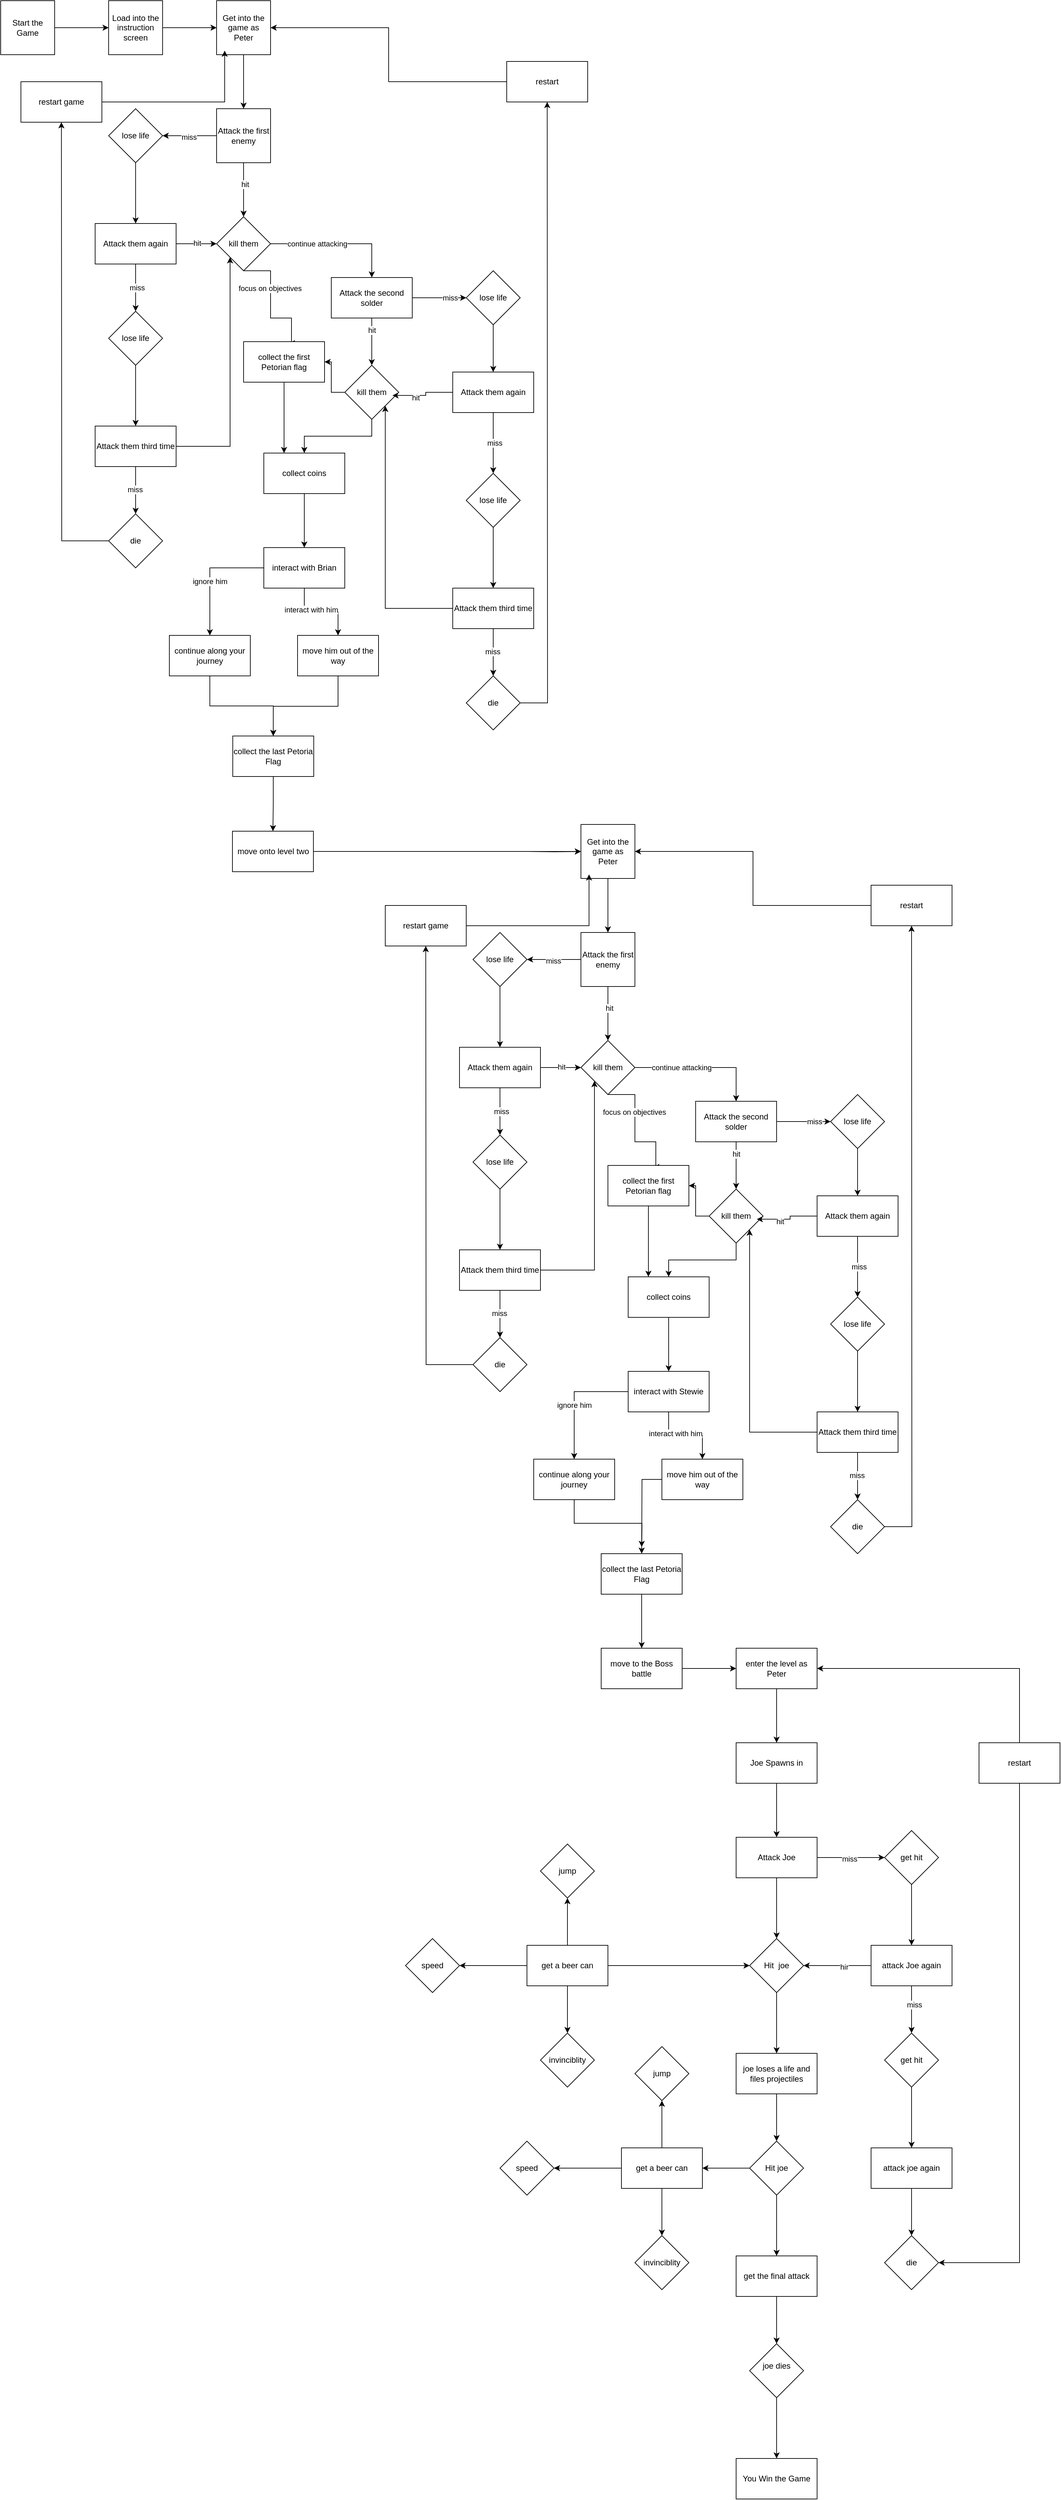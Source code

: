 <mxfile version="25.0.3">
  <diagram id="C5RBs43oDa-KdzZeNtuy" name="Page-1">
    <mxGraphModel dx="2068" dy="824" grid="1" gridSize="10" guides="1" tooltips="1" connect="1" arrows="1" fold="1" page="1" pageScale="1" pageWidth="827" pageHeight="1169" math="0" shadow="0">
      <root>
        <mxCell id="WIyWlLk6GJQsqaUBKTNV-0" />
        <mxCell id="WIyWlLk6GJQsqaUBKTNV-1" parent="WIyWlLk6GJQsqaUBKTNV-0" />
        <mxCell id="SWUT7TAXa4WQA7VOHfOn-55" value="" style="edgeStyle=orthogonalEdgeStyle;rounded=0;orthogonalLoop=1;jettySize=auto;html=1;" edge="1" parent="WIyWlLk6GJQsqaUBKTNV-1" source="SWUT7TAXa4WQA7VOHfOn-53" target="SWUT7TAXa4WQA7VOHfOn-54">
          <mxGeometry relative="1" as="geometry" />
        </mxCell>
        <mxCell id="SWUT7TAXa4WQA7VOHfOn-53" value="Start the Game" style="whiteSpace=wrap;html=1;aspect=fixed;" vertex="1" parent="WIyWlLk6GJQsqaUBKTNV-1">
          <mxGeometry x="70" y="80" width="80" height="80" as="geometry" />
        </mxCell>
        <mxCell id="SWUT7TAXa4WQA7VOHfOn-57" value="" style="edgeStyle=orthogonalEdgeStyle;rounded=0;orthogonalLoop=1;jettySize=auto;html=1;" edge="1" parent="WIyWlLk6GJQsqaUBKTNV-1" source="SWUT7TAXa4WQA7VOHfOn-54" target="SWUT7TAXa4WQA7VOHfOn-56">
          <mxGeometry relative="1" as="geometry" />
        </mxCell>
        <mxCell id="SWUT7TAXa4WQA7VOHfOn-54" value="Load into the instruction screen" style="whiteSpace=wrap;html=1;aspect=fixed;" vertex="1" parent="WIyWlLk6GJQsqaUBKTNV-1">
          <mxGeometry x="230" y="80" width="80" height="80" as="geometry" />
        </mxCell>
        <mxCell id="SWUT7TAXa4WQA7VOHfOn-59" value="" style="edgeStyle=orthogonalEdgeStyle;rounded=0;orthogonalLoop=1;jettySize=auto;html=1;" edge="1" parent="WIyWlLk6GJQsqaUBKTNV-1" source="SWUT7TAXa4WQA7VOHfOn-56" target="SWUT7TAXa4WQA7VOHfOn-58">
          <mxGeometry relative="1" as="geometry" />
        </mxCell>
        <mxCell id="SWUT7TAXa4WQA7VOHfOn-56" value="Get into the game as Peter" style="whiteSpace=wrap;html=1;aspect=fixed;" vertex="1" parent="WIyWlLk6GJQsqaUBKTNV-1">
          <mxGeometry x="390" y="80" width="80" height="80" as="geometry" />
        </mxCell>
        <mxCell id="SWUT7TAXa4WQA7VOHfOn-61" value="" style="edgeStyle=orthogonalEdgeStyle;rounded=0;orthogonalLoop=1;jettySize=auto;html=1;" edge="1" parent="WIyWlLk6GJQsqaUBKTNV-1" source="SWUT7TAXa4WQA7VOHfOn-58" target="SWUT7TAXa4WQA7VOHfOn-60">
          <mxGeometry relative="1" as="geometry" />
        </mxCell>
        <mxCell id="SWUT7TAXa4WQA7VOHfOn-70" value="hit" style="edgeLabel;html=1;align=center;verticalAlign=middle;resizable=0;points=[];" vertex="1" connectable="0" parent="SWUT7TAXa4WQA7VOHfOn-61">
          <mxGeometry x="-0.208" y="2" relative="1" as="geometry">
            <mxPoint as="offset" />
          </mxGeometry>
        </mxCell>
        <mxCell id="SWUT7TAXa4WQA7VOHfOn-63" value="" style="edgeStyle=orthogonalEdgeStyle;rounded=0;orthogonalLoop=1;jettySize=auto;html=1;" edge="1" parent="WIyWlLk6GJQsqaUBKTNV-1" source="SWUT7TAXa4WQA7VOHfOn-58" target="SWUT7TAXa4WQA7VOHfOn-62">
          <mxGeometry relative="1" as="geometry" />
        </mxCell>
        <mxCell id="SWUT7TAXa4WQA7VOHfOn-69" value="miss" style="edgeLabel;html=1;align=center;verticalAlign=middle;resizable=0;points=[];" vertex="1" connectable="0" parent="SWUT7TAXa4WQA7VOHfOn-63">
          <mxGeometry x="0.033" y="2" relative="1" as="geometry">
            <mxPoint as="offset" />
          </mxGeometry>
        </mxCell>
        <mxCell id="SWUT7TAXa4WQA7VOHfOn-58" value="Attack the first enemy" style="whiteSpace=wrap;html=1;aspect=fixed;" vertex="1" parent="WIyWlLk6GJQsqaUBKTNV-1">
          <mxGeometry x="390" y="240" width="80" height="80" as="geometry" />
        </mxCell>
        <mxCell id="SWUT7TAXa4WQA7VOHfOn-83" value="" style="edgeStyle=orthogonalEdgeStyle;rounded=0;orthogonalLoop=1;jettySize=auto;html=1;" edge="1" parent="WIyWlLk6GJQsqaUBKTNV-1" source="SWUT7TAXa4WQA7VOHfOn-60" target="SWUT7TAXa4WQA7VOHfOn-82">
          <mxGeometry relative="1" as="geometry" />
        </mxCell>
        <mxCell id="SWUT7TAXa4WQA7VOHfOn-84" value="continue attacking" style="edgeLabel;html=1;align=center;verticalAlign=middle;resizable=0;points=[];" vertex="1" connectable="0" parent="SWUT7TAXa4WQA7VOHfOn-83">
          <mxGeometry x="-0.313" relative="1" as="geometry">
            <mxPoint as="offset" />
          </mxGeometry>
        </mxCell>
        <mxCell id="SWUT7TAXa4WQA7VOHfOn-86" style="edgeStyle=orthogonalEdgeStyle;rounded=0;orthogonalLoop=1;jettySize=auto;html=1;exitX=0.5;exitY=1;exitDx=0;exitDy=0;entryX=0.561;entryY=0.039;entryDx=0;entryDy=0;entryPerimeter=0;" edge="1" parent="WIyWlLk6GJQsqaUBKTNV-1" source="SWUT7TAXa4WQA7VOHfOn-60" target="SWUT7TAXa4WQA7VOHfOn-87">
          <mxGeometry relative="1" as="geometry">
            <mxPoint x="500" y="580" as="targetPoint" />
            <Array as="points">
              <mxPoint x="470" y="480" />
              <mxPoint x="470" y="550" />
              <mxPoint x="501" y="550" />
              <mxPoint x="501" y="587" />
            </Array>
          </mxGeometry>
        </mxCell>
        <mxCell id="SWUT7TAXa4WQA7VOHfOn-88" value="focus on objectives" style="edgeLabel;html=1;align=center;verticalAlign=middle;resizable=0;points=[];" vertex="1" connectable="0" parent="SWUT7TAXa4WQA7VOHfOn-86">
          <mxGeometry x="-0.277" y="-1" relative="1" as="geometry">
            <mxPoint as="offset" />
          </mxGeometry>
        </mxCell>
        <mxCell id="SWUT7TAXa4WQA7VOHfOn-60" value="kill them" style="rhombus;whiteSpace=wrap;html=1;" vertex="1" parent="WIyWlLk6GJQsqaUBKTNV-1">
          <mxGeometry x="390" y="400" width="80" height="80" as="geometry" />
        </mxCell>
        <mxCell id="SWUT7TAXa4WQA7VOHfOn-65" value="" style="edgeStyle=orthogonalEdgeStyle;rounded=0;orthogonalLoop=1;jettySize=auto;html=1;" edge="1" parent="WIyWlLk6GJQsqaUBKTNV-1" source="SWUT7TAXa4WQA7VOHfOn-62" target="SWUT7TAXa4WQA7VOHfOn-64">
          <mxGeometry relative="1" as="geometry" />
        </mxCell>
        <mxCell id="SWUT7TAXa4WQA7VOHfOn-62" value="lose life" style="rhombus;whiteSpace=wrap;html=1;" vertex="1" parent="WIyWlLk6GJQsqaUBKTNV-1">
          <mxGeometry x="230" y="240" width="80" height="80" as="geometry" />
        </mxCell>
        <mxCell id="SWUT7TAXa4WQA7VOHfOn-66" value="" style="edgeStyle=orthogonalEdgeStyle;rounded=0;orthogonalLoop=1;jettySize=auto;html=1;" edge="1" parent="WIyWlLk6GJQsqaUBKTNV-1" source="SWUT7TAXa4WQA7VOHfOn-64" target="SWUT7TAXa4WQA7VOHfOn-60">
          <mxGeometry relative="1" as="geometry" />
        </mxCell>
        <mxCell id="SWUT7TAXa4WQA7VOHfOn-72" value="hit" style="edgeLabel;html=1;align=center;verticalAlign=middle;resizable=0;points=[];" vertex="1" connectable="0" parent="SWUT7TAXa4WQA7VOHfOn-66">
          <mxGeometry x="0.022" y="1" relative="1" as="geometry">
            <mxPoint as="offset" />
          </mxGeometry>
        </mxCell>
        <mxCell id="SWUT7TAXa4WQA7VOHfOn-68" value="" style="edgeStyle=orthogonalEdgeStyle;rounded=0;orthogonalLoop=1;jettySize=auto;html=1;" edge="1" parent="WIyWlLk6GJQsqaUBKTNV-1" source="SWUT7TAXa4WQA7VOHfOn-64" target="SWUT7TAXa4WQA7VOHfOn-67">
          <mxGeometry relative="1" as="geometry" />
        </mxCell>
        <mxCell id="SWUT7TAXa4WQA7VOHfOn-71" value="miss" style="edgeLabel;html=1;align=center;verticalAlign=middle;resizable=0;points=[];" vertex="1" connectable="0" parent="SWUT7TAXa4WQA7VOHfOn-68">
          <mxGeometry x="-0.009" y="2" relative="1" as="geometry">
            <mxPoint as="offset" />
          </mxGeometry>
        </mxCell>
        <mxCell id="SWUT7TAXa4WQA7VOHfOn-64" value="Attack them again" style="whiteSpace=wrap;html=1;" vertex="1" parent="WIyWlLk6GJQsqaUBKTNV-1">
          <mxGeometry x="210" y="410" width="120" height="60" as="geometry" />
        </mxCell>
        <mxCell id="SWUT7TAXa4WQA7VOHfOn-74" value="" style="edgeStyle=orthogonalEdgeStyle;rounded=0;orthogonalLoop=1;jettySize=auto;html=1;" edge="1" parent="WIyWlLk6GJQsqaUBKTNV-1" source="SWUT7TAXa4WQA7VOHfOn-67" target="SWUT7TAXa4WQA7VOHfOn-73">
          <mxGeometry relative="1" as="geometry" />
        </mxCell>
        <mxCell id="SWUT7TAXa4WQA7VOHfOn-67" value="lose life" style="rhombus;whiteSpace=wrap;html=1;" vertex="1" parent="WIyWlLk6GJQsqaUBKTNV-1">
          <mxGeometry x="230" y="540" width="80" height="80" as="geometry" />
        </mxCell>
        <mxCell id="SWUT7TAXa4WQA7VOHfOn-76" value="" style="edgeStyle=orthogonalEdgeStyle;rounded=0;orthogonalLoop=1;jettySize=auto;html=1;" edge="1" parent="WIyWlLk6GJQsqaUBKTNV-1" source="SWUT7TAXa4WQA7VOHfOn-73" target="SWUT7TAXa4WQA7VOHfOn-75">
          <mxGeometry relative="1" as="geometry" />
        </mxCell>
        <mxCell id="SWUT7TAXa4WQA7VOHfOn-77" value="miss" style="edgeLabel;html=1;align=center;verticalAlign=middle;resizable=0;points=[];" vertex="1" connectable="0" parent="SWUT7TAXa4WQA7VOHfOn-76">
          <mxGeometry x="-0.038" y="-1" relative="1" as="geometry">
            <mxPoint as="offset" />
          </mxGeometry>
        </mxCell>
        <mxCell id="SWUT7TAXa4WQA7VOHfOn-81" style="edgeStyle=orthogonalEdgeStyle;rounded=0;orthogonalLoop=1;jettySize=auto;html=1;exitX=1;exitY=0.5;exitDx=0;exitDy=0;entryX=0;entryY=1;entryDx=0;entryDy=0;" edge="1" parent="WIyWlLk6GJQsqaUBKTNV-1" source="SWUT7TAXa4WQA7VOHfOn-73" target="SWUT7TAXa4WQA7VOHfOn-60">
          <mxGeometry relative="1" as="geometry" />
        </mxCell>
        <mxCell id="SWUT7TAXa4WQA7VOHfOn-73" value="Attack them third time" style="whiteSpace=wrap;html=1;" vertex="1" parent="WIyWlLk6GJQsqaUBKTNV-1">
          <mxGeometry x="210" y="710" width="120" height="60" as="geometry" />
        </mxCell>
        <mxCell id="SWUT7TAXa4WQA7VOHfOn-78" style="edgeStyle=orthogonalEdgeStyle;rounded=0;orthogonalLoop=1;jettySize=auto;html=1;" edge="1" parent="WIyWlLk6GJQsqaUBKTNV-1" source="SWUT7TAXa4WQA7VOHfOn-75">
          <mxGeometry relative="1" as="geometry">
            <mxPoint x="160" y="260" as="targetPoint" />
          </mxGeometry>
        </mxCell>
        <mxCell id="SWUT7TAXa4WQA7VOHfOn-75" value="die" style="rhombus;whiteSpace=wrap;html=1;" vertex="1" parent="WIyWlLk6GJQsqaUBKTNV-1">
          <mxGeometry x="230" y="840" width="80" height="80" as="geometry" />
        </mxCell>
        <mxCell id="SWUT7TAXa4WQA7VOHfOn-79" value="restart game" style="rounded=0;whiteSpace=wrap;html=1;" vertex="1" parent="WIyWlLk6GJQsqaUBKTNV-1">
          <mxGeometry x="100" y="200" width="120" height="60" as="geometry" />
        </mxCell>
        <mxCell id="SWUT7TAXa4WQA7VOHfOn-80" style="edgeStyle=orthogonalEdgeStyle;rounded=0;orthogonalLoop=1;jettySize=auto;html=1;exitX=1;exitY=0.5;exitDx=0;exitDy=0;entryX=0.15;entryY=0.925;entryDx=0;entryDy=0;entryPerimeter=0;" edge="1" parent="WIyWlLk6GJQsqaUBKTNV-1" source="SWUT7TAXa4WQA7VOHfOn-79" target="SWUT7TAXa4WQA7VOHfOn-56">
          <mxGeometry relative="1" as="geometry" />
        </mxCell>
        <mxCell id="SWUT7TAXa4WQA7VOHfOn-90" value="" style="edgeStyle=orthogonalEdgeStyle;rounded=0;orthogonalLoop=1;jettySize=auto;html=1;" edge="1" parent="WIyWlLk6GJQsqaUBKTNV-1" source="SWUT7TAXa4WQA7VOHfOn-82" target="SWUT7TAXa4WQA7VOHfOn-89">
          <mxGeometry relative="1" as="geometry" />
        </mxCell>
        <mxCell id="SWUT7TAXa4WQA7VOHfOn-91" value="hit" style="edgeLabel;html=1;align=center;verticalAlign=middle;resizable=0;points=[];" vertex="1" connectable="0" parent="SWUT7TAXa4WQA7VOHfOn-90">
          <mxGeometry x="-0.486" relative="1" as="geometry">
            <mxPoint as="offset" />
          </mxGeometry>
        </mxCell>
        <mxCell id="SWUT7TAXa4WQA7VOHfOn-105" style="edgeStyle=orthogonalEdgeStyle;rounded=0;orthogonalLoop=1;jettySize=auto;html=1;" edge="1" parent="WIyWlLk6GJQsqaUBKTNV-1" source="SWUT7TAXa4WQA7VOHfOn-82" target="SWUT7TAXa4WQA7VOHfOn-94">
          <mxGeometry relative="1" as="geometry" />
        </mxCell>
        <mxCell id="SWUT7TAXa4WQA7VOHfOn-106" value="miss" style="edgeLabel;html=1;align=center;verticalAlign=middle;resizable=0;points=[];" vertex="1" connectable="0" parent="SWUT7TAXa4WQA7VOHfOn-105">
          <mxGeometry x="0.392" relative="1" as="geometry">
            <mxPoint as="offset" />
          </mxGeometry>
        </mxCell>
        <mxCell id="SWUT7TAXa4WQA7VOHfOn-82" value="Attack the second solder" style="whiteSpace=wrap;html=1;" vertex="1" parent="WIyWlLk6GJQsqaUBKTNV-1">
          <mxGeometry x="560" y="490" width="120" height="60" as="geometry" />
        </mxCell>
        <mxCell id="SWUT7TAXa4WQA7VOHfOn-118" style="edgeStyle=orthogonalEdgeStyle;rounded=0;orthogonalLoop=1;jettySize=auto;html=1;exitX=0.5;exitY=1;exitDx=0;exitDy=0;entryX=0.25;entryY=0;entryDx=0;entryDy=0;" edge="1" parent="WIyWlLk6GJQsqaUBKTNV-1" source="SWUT7TAXa4WQA7VOHfOn-87" target="SWUT7TAXa4WQA7VOHfOn-116">
          <mxGeometry relative="1" as="geometry" />
        </mxCell>
        <mxCell id="SWUT7TAXa4WQA7VOHfOn-87" value="collect the first Petorian flag" style="rounded=0;whiteSpace=wrap;html=1;" vertex="1" parent="WIyWlLk6GJQsqaUBKTNV-1">
          <mxGeometry x="430" y="585" width="120" height="60" as="geometry" />
        </mxCell>
        <mxCell id="SWUT7TAXa4WQA7VOHfOn-113" style="edgeStyle=orthogonalEdgeStyle;rounded=0;orthogonalLoop=1;jettySize=auto;html=1;" edge="1" parent="WIyWlLk6GJQsqaUBKTNV-1" source="SWUT7TAXa4WQA7VOHfOn-89" target="SWUT7TAXa4WQA7VOHfOn-87">
          <mxGeometry relative="1" as="geometry" />
        </mxCell>
        <mxCell id="SWUT7TAXa4WQA7VOHfOn-117" value="" style="edgeStyle=orthogonalEdgeStyle;rounded=0;orthogonalLoop=1;jettySize=auto;html=1;" edge="1" parent="WIyWlLk6GJQsqaUBKTNV-1" source="SWUT7TAXa4WQA7VOHfOn-89" target="SWUT7TAXa4WQA7VOHfOn-116">
          <mxGeometry relative="1" as="geometry" />
        </mxCell>
        <mxCell id="SWUT7TAXa4WQA7VOHfOn-89" value="kill them" style="rhombus;whiteSpace=wrap;html=1;" vertex="1" parent="WIyWlLk6GJQsqaUBKTNV-1">
          <mxGeometry x="580" y="620" width="80" height="80" as="geometry" />
        </mxCell>
        <mxCell id="SWUT7TAXa4WQA7VOHfOn-93" value="" style="edgeStyle=orthogonalEdgeStyle;rounded=0;orthogonalLoop=1;jettySize=auto;html=1;" edge="1" parent="WIyWlLk6GJQsqaUBKTNV-1" source="SWUT7TAXa4WQA7VOHfOn-94" target="SWUT7TAXa4WQA7VOHfOn-98">
          <mxGeometry relative="1" as="geometry" />
        </mxCell>
        <mxCell id="SWUT7TAXa4WQA7VOHfOn-94" value="lose life" style="rhombus;whiteSpace=wrap;html=1;" vertex="1" parent="WIyWlLk6GJQsqaUBKTNV-1">
          <mxGeometry x="760" y="480" width="80" height="80" as="geometry" />
        </mxCell>
        <mxCell id="SWUT7TAXa4WQA7VOHfOn-96" value="" style="edgeStyle=orthogonalEdgeStyle;rounded=0;orthogonalLoop=1;jettySize=auto;html=1;" edge="1" parent="WIyWlLk6GJQsqaUBKTNV-1" source="SWUT7TAXa4WQA7VOHfOn-98" target="SWUT7TAXa4WQA7VOHfOn-100">
          <mxGeometry relative="1" as="geometry" />
        </mxCell>
        <mxCell id="SWUT7TAXa4WQA7VOHfOn-97" value="miss" style="edgeLabel;html=1;align=center;verticalAlign=middle;resizable=0;points=[];" vertex="1" connectable="0" parent="SWUT7TAXa4WQA7VOHfOn-96">
          <mxGeometry x="-0.009" y="2" relative="1" as="geometry">
            <mxPoint as="offset" />
          </mxGeometry>
        </mxCell>
        <mxCell id="SWUT7TAXa4WQA7VOHfOn-98" value="Attack them again" style="whiteSpace=wrap;html=1;" vertex="1" parent="WIyWlLk6GJQsqaUBKTNV-1">
          <mxGeometry x="740" y="630" width="120" height="60" as="geometry" />
        </mxCell>
        <mxCell id="SWUT7TAXa4WQA7VOHfOn-99" value="" style="edgeStyle=orthogonalEdgeStyle;rounded=0;orthogonalLoop=1;jettySize=auto;html=1;" edge="1" parent="WIyWlLk6GJQsqaUBKTNV-1" source="SWUT7TAXa4WQA7VOHfOn-100" target="SWUT7TAXa4WQA7VOHfOn-103">
          <mxGeometry relative="1" as="geometry" />
        </mxCell>
        <mxCell id="SWUT7TAXa4WQA7VOHfOn-100" value="lose life" style="rhombus;whiteSpace=wrap;html=1;" vertex="1" parent="WIyWlLk6GJQsqaUBKTNV-1">
          <mxGeometry x="760" y="780" width="80" height="80" as="geometry" />
        </mxCell>
        <mxCell id="SWUT7TAXa4WQA7VOHfOn-101" value="" style="edgeStyle=orthogonalEdgeStyle;rounded=0;orthogonalLoop=1;jettySize=auto;html=1;" edge="1" parent="WIyWlLk6GJQsqaUBKTNV-1" source="SWUT7TAXa4WQA7VOHfOn-103" target="SWUT7TAXa4WQA7VOHfOn-104">
          <mxGeometry relative="1" as="geometry" />
        </mxCell>
        <mxCell id="SWUT7TAXa4WQA7VOHfOn-102" value="miss" style="edgeLabel;html=1;align=center;verticalAlign=middle;resizable=0;points=[];" vertex="1" connectable="0" parent="SWUT7TAXa4WQA7VOHfOn-101">
          <mxGeometry x="-0.038" y="-1" relative="1" as="geometry">
            <mxPoint as="offset" />
          </mxGeometry>
        </mxCell>
        <mxCell id="SWUT7TAXa4WQA7VOHfOn-109" style="edgeStyle=orthogonalEdgeStyle;rounded=0;orthogonalLoop=1;jettySize=auto;html=1;exitX=0;exitY=0.5;exitDx=0;exitDy=0;entryX=1;entryY=1;entryDx=0;entryDy=0;" edge="1" parent="WIyWlLk6GJQsqaUBKTNV-1" source="SWUT7TAXa4WQA7VOHfOn-103" target="SWUT7TAXa4WQA7VOHfOn-89">
          <mxGeometry relative="1" as="geometry" />
        </mxCell>
        <mxCell id="SWUT7TAXa4WQA7VOHfOn-103" value="Attack them third time" style="whiteSpace=wrap;html=1;" vertex="1" parent="WIyWlLk6GJQsqaUBKTNV-1">
          <mxGeometry x="740" y="950" width="120" height="60" as="geometry" />
        </mxCell>
        <mxCell id="SWUT7TAXa4WQA7VOHfOn-110" style="edgeStyle=orthogonalEdgeStyle;rounded=0;orthogonalLoop=1;jettySize=auto;html=1;exitX=1;exitY=0.5;exitDx=0;exitDy=0;" edge="1" parent="WIyWlLk6GJQsqaUBKTNV-1" source="SWUT7TAXa4WQA7VOHfOn-104">
          <mxGeometry relative="1" as="geometry">
            <mxPoint x="880" y="230" as="targetPoint" />
          </mxGeometry>
        </mxCell>
        <mxCell id="SWUT7TAXa4WQA7VOHfOn-104" value="die" style="rhombus;whiteSpace=wrap;html=1;" vertex="1" parent="WIyWlLk6GJQsqaUBKTNV-1">
          <mxGeometry x="760" y="1080" width="80" height="80" as="geometry" />
        </mxCell>
        <mxCell id="SWUT7TAXa4WQA7VOHfOn-107" style="edgeStyle=orthogonalEdgeStyle;rounded=0;orthogonalLoop=1;jettySize=auto;html=1;entryX=0.883;entryY=0.558;entryDx=0;entryDy=0;entryPerimeter=0;" edge="1" parent="WIyWlLk6GJQsqaUBKTNV-1" source="SWUT7TAXa4WQA7VOHfOn-98" target="SWUT7TAXa4WQA7VOHfOn-89">
          <mxGeometry relative="1" as="geometry" />
        </mxCell>
        <mxCell id="SWUT7TAXa4WQA7VOHfOn-108" value="hit" style="edgeLabel;html=1;align=center;verticalAlign=middle;resizable=0;points=[];" vertex="1" connectable="0" parent="SWUT7TAXa4WQA7VOHfOn-107">
          <mxGeometry x="0.274" y="3" relative="1" as="geometry">
            <mxPoint as="offset" />
          </mxGeometry>
        </mxCell>
        <mxCell id="SWUT7TAXa4WQA7VOHfOn-112" style="edgeStyle=orthogonalEdgeStyle;rounded=0;orthogonalLoop=1;jettySize=auto;html=1;exitX=0;exitY=0.5;exitDx=0;exitDy=0;entryX=1;entryY=0.5;entryDx=0;entryDy=0;" edge="1" parent="WIyWlLk6GJQsqaUBKTNV-1" source="SWUT7TAXa4WQA7VOHfOn-111" target="SWUT7TAXa4WQA7VOHfOn-56">
          <mxGeometry relative="1" as="geometry" />
        </mxCell>
        <mxCell id="SWUT7TAXa4WQA7VOHfOn-111" value="restart" style="rounded=0;whiteSpace=wrap;html=1;" vertex="1" parent="WIyWlLk6GJQsqaUBKTNV-1">
          <mxGeometry x="820" y="170" width="120" height="60" as="geometry" />
        </mxCell>
        <mxCell id="SWUT7TAXa4WQA7VOHfOn-121" value="" style="edgeStyle=orthogonalEdgeStyle;rounded=0;orthogonalLoop=1;jettySize=auto;html=1;" edge="1" parent="WIyWlLk6GJQsqaUBKTNV-1" source="SWUT7TAXa4WQA7VOHfOn-116" target="SWUT7TAXa4WQA7VOHfOn-120">
          <mxGeometry relative="1" as="geometry" />
        </mxCell>
        <mxCell id="SWUT7TAXa4WQA7VOHfOn-116" value="collect coins" style="whiteSpace=wrap;html=1;" vertex="1" parent="WIyWlLk6GJQsqaUBKTNV-1">
          <mxGeometry x="460" y="750" width="120" height="60" as="geometry" />
        </mxCell>
        <mxCell id="SWUT7TAXa4WQA7VOHfOn-127" value="" style="edgeStyle=orthogonalEdgeStyle;rounded=0;orthogonalLoop=1;jettySize=auto;html=1;" edge="1" parent="WIyWlLk6GJQsqaUBKTNV-1" source="SWUT7TAXa4WQA7VOHfOn-120" target="SWUT7TAXa4WQA7VOHfOn-126">
          <mxGeometry relative="1" as="geometry" />
        </mxCell>
        <mxCell id="SWUT7TAXa4WQA7VOHfOn-128" value="ignore him" style="edgeLabel;html=1;align=center;verticalAlign=middle;resizable=0;points=[];" vertex="1" connectable="0" parent="SWUT7TAXa4WQA7VOHfOn-127">
          <mxGeometry x="0.111" relative="1" as="geometry">
            <mxPoint as="offset" />
          </mxGeometry>
        </mxCell>
        <mxCell id="SWUT7TAXa4WQA7VOHfOn-131" value="" style="edgeStyle=orthogonalEdgeStyle;rounded=0;orthogonalLoop=1;jettySize=auto;html=1;" edge="1" parent="WIyWlLk6GJQsqaUBKTNV-1" source="SWUT7TAXa4WQA7VOHfOn-120" target="SWUT7TAXa4WQA7VOHfOn-130">
          <mxGeometry relative="1" as="geometry" />
        </mxCell>
        <mxCell id="SWUT7TAXa4WQA7VOHfOn-132" value="interact with him" style="edgeLabel;html=1;align=center;verticalAlign=middle;resizable=0;points=[];" vertex="1" connectable="0" parent="SWUT7TAXa4WQA7VOHfOn-131">
          <mxGeometry x="-0.256" y="3" relative="1" as="geometry">
            <mxPoint as="offset" />
          </mxGeometry>
        </mxCell>
        <mxCell id="SWUT7TAXa4WQA7VOHfOn-120" value="interact with Brian" style="whiteSpace=wrap;html=1;" vertex="1" parent="WIyWlLk6GJQsqaUBKTNV-1">
          <mxGeometry x="460" y="890" width="120" height="60" as="geometry" />
        </mxCell>
        <mxCell id="SWUT7TAXa4WQA7VOHfOn-133" style="edgeStyle=orthogonalEdgeStyle;rounded=0;orthogonalLoop=1;jettySize=auto;html=1;exitX=0.5;exitY=1;exitDx=0;exitDy=0;" edge="1" parent="WIyWlLk6GJQsqaUBKTNV-1" source="SWUT7TAXa4WQA7VOHfOn-126" target="SWUT7TAXa4WQA7VOHfOn-135">
          <mxGeometry relative="1" as="geometry">
            <mxPoint x="480" y="1150" as="targetPoint" />
          </mxGeometry>
        </mxCell>
        <mxCell id="SWUT7TAXa4WQA7VOHfOn-126" value="continue along your journey" style="whiteSpace=wrap;html=1;" vertex="1" parent="WIyWlLk6GJQsqaUBKTNV-1">
          <mxGeometry x="320" y="1020" width="120" height="60" as="geometry" />
        </mxCell>
        <mxCell id="SWUT7TAXa4WQA7VOHfOn-134" style="edgeStyle=orthogonalEdgeStyle;rounded=0;orthogonalLoop=1;jettySize=auto;html=1;entryX=0.5;entryY=0;entryDx=0;entryDy=0;" edge="1" parent="WIyWlLk6GJQsqaUBKTNV-1" source="SWUT7TAXa4WQA7VOHfOn-130" target="SWUT7TAXa4WQA7VOHfOn-135">
          <mxGeometry relative="1" as="geometry">
            <mxPoint x="480" y="1160" as="targetPoint" />
            <Array as="points">
              <mxPoint x="570" y="1125" />
              <mxPoint x="474" y="1125" />
            </Array>
          </mxGeometry>
        </mxCell>
        <mxCell id="SWUT7TAXa4WQA7VOHfOn-130" value="move him out of the way" style="whiteSpace=wrap;html=1;" vertex="1" parent="WIyWlLk6GJQsqaUBKTNV-1">
          <mxGeometry x="510" y="1020" width="120" height="60" as="geometry" />
        </mxCell>
        <mxCell id="SWUT7TAXa4WQA7VOHfOn-137" value="" style="edgeStyle=orthogonalEdgeStyle;rounded=0;orthogonalLoop=1;jettySize=auto;html=1;" edge="1" parent="WIyWlLk6GJQsqaUBKTNV-1" source="SWUT7TAXa4WQA7VOHfOn-135" target="SWUT7TAXa4WQA7VOHfOn-136">
          <mxGeometry relative="1" as="geometry" />
        </mxCell>
        <mxCell id="SWUT7TAXa4WQA7VOHfOn-135" value="collect the last Petoria Flag" style="rounded=0;whiteSpace=wrap;html=1;" vertex="1" parent="WIyWlLk6GJQsqaUBKTNV-1">
          <mxGeometry x="414" y="1169" width="120" height="60" as="geometry" />
        </mxCell>
        <mxCell id="SWUT7TAXa4WQA7VOHfOn-211" style="edgeStyle=orthogonalEdgeStyle;rounded=0;orthogonalLoop=1;jettySize=auto;html=1;entryX=0;entryY=0.5;entryDx=0;entryDy=0;" edge="1" parent="WIyWlLk6GJQsqaUBKTNV-1" source="SWUT7TAXa4WQA7VOHfOn-136" target="SWUT7TAXa4WQA7VOHfOn-143">
          <mxGeometry relative="1" as="geometry">
            <mxPoint x="610" y="1340" as="targetPoint" />
          </mxGeometry>
        </mxCell>
        <mxCell id="SWUT7TAXa4WQA7VOHfOn-136" value="move onto level two" style="whiteSpace=wrap;html=1;rounded=0;" vertex="1" parent="WIyWlLk6GJQsqaUBKTNV-1">
          <mxGeometry x="413.5" y="1310" width="120" height="60" as="geometry" />
        </mxCell>
        <mxCell id="SWUT7TAXa4WQA7VOHfOn-140" value="" style="edgeStyle=orthogonalEdgeStyle;rounded=0;orthogonalLoop=1;jettySize=auto;html=1;" edge="1" parent="WIyWlLk6GJQsqaUBKTNV-1" target="SWUT7TAXa4WQA7VOHfOn-143">
          <mxGeometry relative="1" as="geometry">
            <mxPoint x="850" y="1340" as="sourcePoint" />
          </mxGeometry>
        </mxCell>
        <mxCell id="SWUT7TAXa4WQA7VOHfOn-142" value="" style="edgeStyle=orthogonalEdgeStyle;rounded=0;orthogonalLoop=1;jettySize=auto;html=1;" edge="1" parent="WIyWlLk6GJQsqaUBKTNV-1" source="SWUT7TAXa4WQA7VOHfOn-143" target="SWUT7TAXa4WQA7VOHfOn-148">
          <mxGeometry relative="1" as="geometry" />
        </mxCell>
        <mxCell id="SWUT7TAXa4WQA7VOHfOn-143" value="Get into the game as Peter" style="whiteSpace=wrap;html=1;aspect=fixed;" vertex="1" parent="WIyWlLk6GJQsqaUBKTNV-1">
          <mxGeometry x="930" y="1300" width="80" height="80" as="geometry" />
        </mxCell>
        <mxCell id="SWUT7TAXa4WQA7VOHfOn-144" value="" style="edgeStyle=orthogonalEdgeStyle;rounded=0;orthogonalLoop=1;jettySize=auto;html=1;" edge="1" parent="WIyWlLk6GJQsqaUBKTNV-1" source="SWUT7TAXa4WQA7VOHfOn-148" target="SWUT7TAXa4WQA7VOHfOn-153">
          <mxGeometry relative="1" as="geometry" />
        </mxCell>
        <mxCell id="SWUT7TAXa4WQA7VOHfOn-145" value="hit" style="edgeLabel;html=1;align=center;verticalAlign=middle;resizable=0;points=[];" vertex="1" connectable="0" parent="SWUT7TAXa4WQA7VOHfOn-144">
          <mxGeometry x="-0.208" y="2" relative="1" as="geometry">
            <mxPoint as="offset" />
          </mxGeometry>
        </mxCell>
        <mxCell id="SWUT7TAXa4WQA7VOHfOn-146" value="" style="edgeStyle=orthogonalEdgeStyle;rounded=0;orthogonalLoop=1;jettySize=auto;html=1;" edge="1" parent="WIyWlLk6GJQsqaUBKTNV-1" source="SWUT7TAXa4WQA7VOHfOn-148" target="SWUT7TAXa4WQA7VOHfOn-155">
          <mxGeometry relative="1" as="geometry" />
        </mxCell>
        <mxCell id="SWUT7TAXa4WQA7VOHfOn-147" value="miss" style="edgeLabel;html=1;align=center;verticalAlign=middle;resizable=0;points=[];" vertex="1" connectable="0" parent="SWUT7TAXa4WQA7VOHfOn-146">
          <mxGeometry x="0.033" y="2" relative="1" as="geometry">
            <mxPoint as="offset" />
          </mxGeometry>
        </mxCell>
        <mxCell id="SWUT7TAXa4WQA7VOHfOn-148" value="Attack the first enemy" style="whiteSpace=wrap;html=1;aspect=fixed;" vertex="1" parent="WIyWlLk6GJQsqaUBKTNV-1">
          <mxGeometry x="930" y="1460" width="80" height="80" as="geometry" />
        </mxCell>
        <mxCell id="SWUT7TAXa4WQA7VOHfOn-149" value="" style="edgeStyle=orthogonalEdgeStyle;rounded=0;orthogonalLoop=1;jettySize=auto;html=1;" edge="1" parent="WIyWlLk6GJQsqaUBKTNV-1" source="SWUT7TAXa4WQA7VOHfOn-153" target="SWUT7TAXa4WQA7VOHfOn-175">
          <mxGeometry relative="1" as="geometry" />
        </mxCell>
        <mxCell id="SWUT7TAXa4WQA7VOHfOn-150" value="continue attacking" style="edgeLabel;html=1;align=center;verticalAlign=middle;resizable=0;points=[];" vertex="1" connectable="0" parent="SWUT7TAXa4WQA7VOHfOn-149">
          <mxGeometry x="-0.313" relative="1" as="geometry">
            <mxPoint as="offset" />
          </mxGeometry>
        </mxCell>
        <mxCell id="SWUT7TAXa4WQA7VOHfOn-151" style="edgeStyle=orthogonalEdgeStyle;rounded=0;orthogonalLoop=1;jettySize=auto;html=1;exitX=0.5;exitY=1;exitDx=0;exitDy=0;entryX=0.561;entryY=0.039;entryDx=0;entryDy=0;entryPerimeter=0;" edge="1" parent="WIyWlLk6GJQsqaUBKTNV-1" source="SWUT7TAXa4WQA7VOHfOn-153" target="SWUT7TAXa4WQA7VOHfOn-177">
          <mxGeometry relative="1" as="geometry">
            <mxPoint x="1040" y="1800" as="targetPoint" />
            <Array as="points">
              <mxPoint x="1010" y="1700" />
              <mxPoint x="1010" y="1770" />
              <mxPoint x="1041" y="1770" />
              <mxPoint x="1041" y="1807" />
            </Array>
          </mxGeometry>
        </mxCell>
        <mxCell id="SWUT7TAXa4WQA7VOHfOn-152" value="focus on objectives" style="edgeLabel;html=1;align=center;verticalAlign=middle;resizable=0;points=[];" vertex="1" connectable="0" parent="SWUT7TAXa4WQA7VOHfOn-151">
          <mxGeometry x="-0.277" y="-1" relative="1" as="geometry">
            <mxPoint as="offset" />
          </mxGeometry>
        </mxCell>
        <mxCell id="SWUT7TAXa4WQA7VOHfOn-153" value="kill them" style="rhombus;whiteSpace=wrap;html=1;" vertex="1" parent="WIyWlLk6GJQsqaUBKTNV-1">
          <mxGeometry x="930" y="1620" width="80" height="80" as="geometry" />
        </mxCell>
        <mxCell id="SWUT7TAXa4WQA7VOHfOn-154" value="" style="edgeStyle=orthogonalEdgeStyle;rounded=0;orthogonalLoop=1;jettySize=auto;html=1;" edge="1" parent="WIyWlLk6GJQsqaUBKTNV-1" source="SWUT7TAXa4WQA7VOHfOn-155" target="SWUT7TAXa4WQA7VOHfOn-160">
          <mxGeometry relative="1" as="geometry" />
        </mxCell>
        <mxCell id="SWUT7TAXa4WQA7VOHfOn-155" value="lose life" style="rhombus;whiteSpace=wrap;html=1;" vertex="1" parent="WIyWlLk6GJQsqaUBKTNV-1">
          <mxGeometry x="770" y="1460" width="80" height="80" as="geometry" />
        </mxCell>
        <mxCell id="SWUT7TAXa4WQA7VOHfOn-156" value="" style="edgeStyle=orthogonalEdgeStyle;rounded=0;orthogonalLoop=1;jettySize=auto;html=1;" edge="1" parent="WIyWlLk6GJQsqaUBKTNV-1" source="SWUT7TAXa4WQA7VOHfOn-160" target="SWUT7TAXa4WQA7VOHfOn-153">
          <mxGeometry relative="1" as="geometry" />
        </mxCell>
        <mxCell id="SWUT7TAXa4WQA7VOHfOn-157" value="hit" style="edgeLabel;html=1;align=center;verticalAlign=middle;resizable=0;points=[];" vertex="1" connectable="0" parent="SWUT7TAXa4WQA7VOHfOn-156">
          <mxGeometry x="0.022" y="1" relative="1" as="geometry">
            <mxPoint as="offset" />
          </mxGeometry>
        </mxCell>
        <mxCell id="SWUT7TAXa4WQA7VOHfOn-158" value="" style="edgeStyle=orthogonalEdgeStyle;rounded=0;orthogonalLoop=1;jettySize=auto;html=1;" edge="1" parent="WIyWlLk6GJQsqaUBKTNV-1" source="SWUT7TAXa4WQA7VOHfOn-160" target="SWUT7TAXa4WQA7VOHfOn-162">
          <mxGeometry relative="1" as="geometry" />
        </mxCell>
        <mxCell id="SWUT7TAXa4WQA7VOHfOn-159" value="miss" style="edgeLabel;html=1;align=center;verticalAlign=middle;resizable=0;points=[];" vertex="1" connectable="0" parent="SWUT7TAXa4WQA7VOHfOn-158">
          <mxGeometry x="-0.009" y="2" relative="1" as="geometry">
            <mxPoint as="offset" />
          </mxGeometry>
        </mxCell>
        <mxCell id="SWUT7TAXa4WQA7VOHfOn-160" value="Attack them again" style="whiteSpace=wrap;html=1;" vertex="1" parent="WIyWlLk6GJQsqaUBKTNV-1">
          <mxGeometry x="750" y="1630" width="120" height="60" as="geometry" />
        </mxCell>
        <mxCell id="SWUT7TAXa4WQA7VOHfOn-161" value="" style="edgeStyle=orthogonalEdgeStyle;rounded=0;orthogonalLoop=1;jettySize=auto;html=1;" edge="1" parent="WIyWlLk6GJQsqaUBKTNV-1" source="SWUT7TAXa4WQA7VOHfOn-162" target="SWUT7TAXa4WQA7VOHfOn-166">
          <mxGeometry relative="1" as="geometry" />
        </mxCell>
        <mxCell id="SWUT7TAXa4WQA7VOHfOn-162" value="lose life" style="rhombus;whiteSpace=wrap;html=1;" vertex="1" parent="WIyWlLk6GJQsqaUBKTNV-1">
          <mxGeometry x="770" y="1760" width="80" height="80" as="geometry" />
        </mxCell>
        <mxCell id="SWUT7TAXa4WQA7VOHfOn-163" value="" style="edgeStyle=orthogonalEdgeStyle;rounded=0;orthogonalLoop=1;jettySize=auto;html=1;" edge="1" parent="WIyWlLk6GJQsqaUBKTNV-1" source="SWUT7TAXa4WQA7VOHfOn-166" target="SWUT7TAXa4WQA7VOHfOn-168">
          <mxGeometry relative="1" as="geometry" />
        </mxCell>
        <mxCell id="SWUT7TAXa4WQA7VOHfOn-164" value="miss" style="edgeLabel;html=1;align=center;verticalAlign=middle;resizable=0;points=[];" vertex="1" connectable="0" parent="SWUT7TAXa4WQA7VOHfOn-163">
          <mxGeometry x="-0.038" y="-1" relative="1" as="geometry">
            <mxPoint as="offset" />
          </mxGeometry>
        </mxCell>
        <mxCell id="SWUT7TAXa4WQA7VOHfOn-165" style="edgeStyle=orthogonalEdgeStyle;rounded=0;orthogonalLoop=1;jettySize=auto;html=1;exitX=1;exitY=0.5;exitDx=0;exitDy=0;entryX=0;entryY=1;entryDx=0;entryDy=0;" edge="1" parent="WIyWlLk6GJQsqaUBKTNV-1" source="SWUT7TAXa4WQA7VOHfOn-166" target="SWUT7TAXa4WQA7VOHfOn-153">
          <mxGeometry relative="1" as="geometry" />
        </mxCell>
        <mxCell id="SWUT7TAXa4WQA7VOHfOn-166" value="Attack them third time" style="whiteSpace=wrap;html=1;" vertex="1" parent="WIyWlLk6GJQsqaUBKTNV-1">
          <mxGeometry x="750" y="1930" width="120" height="60" as="geometry" />
        </mxCell>
        <mxCell id="SWUT7TAXa4WQA7VOHfOn-167" style="edgeStyle=orthogonalEdgeStyle;rounded=0;orthogonalLoop=1;jettySize=auto;html=1;" edge="1" parent="WIyWlLk6GJQsqaUBKTNV-1" source="SWUT7TAXa4WQA7VOHfOn-168">
          <mxGeometry relative="1" as="geometry">
            <mxPoint x="700" y="1480" as="targetPoint" />
          </mxGeometry>
        </mxCell>
        <mxCell id="SWUT7TAXa4WQA7VOHfOn-168" value="die" style="rhombus;whiteSpace=wrap;html=1;" vertex="1" parent="WIyWlLk6GJQsqaUBKTNV-1">
          <mxGeometry x="770" y="2060" width="80" height="80" as="geometry" />
        </mxCell>
        <mxCell id="SWUT7TAXa4WQA7VOHfOn-169" value="restart game" style="rounded=0;whiteSpace=wrap;html=1;" vertex="1" parent="WIyWlLk6GJQsqaUBKTNV-1">
          <mxGeometry x="640" y="1420" width="120" height="60" as="geometry" />
        </mxCell>
        <mxCell id="SWUT7TAXa4WQA7VOHfOn-170" style="edgeStyle=orthogonalEdgeStyle;rounded=0;orthogonalLoop=1;jettySize=auto;html=1;exitX=1;exitY=0.5;exitDx=0;exitDy=0;entryX=0.15;entryY=0.925;entryDx=0;entryDy=0;entryPerimeter=0;" edge="1" parent="WIyWlLk6GJQsqaUBKTNV-1" source="SWUT7TAXa4WQA7VOHfOn-169" target="SWUT7TAXa4WQA7VOHfOn-143">
          <mxGeometry relative="1" as="geometry" />
        </mxCell>
        <mxCell id="SWUT7TAXa4WQA7VOHfOn-171" value="" style="edgeStyle=orthogonalEdgeStyle;rounded=0;orthogonalLoop=1;jettySize=auto;html=1;" edge="1" parent="WIyWlLk6GJQsqaUBKTNV-1" source="SWUT7TAXa4WQA7VOHfOn-175" target="SWUT7TAXa4WQA7VOHfOn-180">
          <mxGeometry relative="1" as="geometry" />
        </mxCell>
        <mxCell id="SWUT7TAXa4WQA7VOHfOn-172" value="hit" style="edgeLabel;html=1;align=center;verticalAlign=middle;resizable=0;points=[];" vertex="1" connectable="0" parent="SWUT7TAXa4WQA7VOHfOn-171">
          <mxGeometry x="-0.486" relative="1" as="geometry">
            <mxPoint as="offset" />
          </mxGeometry>
        </mxCell>
        <mxCell id="SWUT7TAXa4WQA7VOHfOn-173" style="edgeStyle=orthogonalEdgeStyle;rounded=0;orthogonalLoop=1;jettySize=auto;html=1;" edge="1" parent="WIyWlLk6GJQsqaUBKTNV-1" source="SWUT7TAXa4WQA7VOHfOn-175" target="SWUT7TAXa4WQA7VOHfOn-182">
          <mxGeometry relative="1" as="geometry" />
        </mxCell>
        <mxCell id="SWUT7TAXa4WQA7VOHfOn-174" value="miss" style="edgeLabel;html=1;align=center;verticalAlign=middle;resizable=0;points=[];" vertex="1" connectable="0" parent="SWUT7TAXa4WQA7VOHfOn-173">
          <mxGeometry x="0.392" relative="1" as="geometry">
            <mxPoint as="offset" />
          </mxGeometry>
        </mxCell>
        <mxCell id="SWUT7TAXa4WQA7VOHfOn-175" value="Attack the second solder" style="whiteSpace=wrap;html=1;" vertex="1" parent="WIyWlLk6GJQsqaUBKTNV-1">
          <mxGeometry x="1100" y="1710" width="120" height="60" as="geometry" />
        </mxCell>
        <mxCell id="SWUT7TAXa4WQA7VOHfOn-176" style="edgeStyle=orthogonalEdgeStyle;rounded=0;orthogonalLoop=1;jettySize=auto;html=1;exitX=0.5;exitY=1;exitDx=0;exitDy=0;entryX=0.25;entryY=0;entryDx=0;entryDy=0;" edge="1" parent="WIyWlLk6GJQsqaUBKTNV-1" source="SWUT7TAXa4WQA7VOHfOn-177" target="SWUT7TAXa4WQA7VOHfOn-199">
          <mxGeometry relative="1" as="geometry" />
        </mxCell>
        <mxCell id="SWUT7TAXa4WQA7VOHfOn-177" value="collect the first Petorian flag" style="rounded=0;whiteSpace=wrap;html=1;" vertex="1" parent="WIyWlLk6GJQsqaUBKTNV-1">
          <mxGeometry x="970" y="1805" width="120" height="60" as="geometry" />
        </mxCell>
        <mxCell id="SWUT7TAXa4WQA7VOHfOn-178" style="edgeStyle=orthogonalEdgeStyle;rounded=0;orthogonalLoop=1;jettySize=auto;html=1;" edge="1" parent="WIyWlLk6GJQsqaUBKTNV-1" source="SWUT7TAXa4WQA7VOHfOn-180" target="SWUT7TAXa4WQA7VOHfOn-177">
          <mxGeometry relative="1" as="geometry" />
        </mxCell>
        <mxCell id="SWUT7TAXa4WQA7VOHfOn-179" value="" style="edgeStyle=orthogonalEdgeStyle;rounded=0;orthogonalLoop=1;jettySize=auto;html=1;" edge="1" parent="WIyWlLk6GJQsqaUBKTNV-1" source="SWUT7TAXa4WQA7VOHfOn-180" target="SWUT7TAXa4WQA7VOHfOn-199">
          <mxGeometry relative="1" as="geometry" />
        </mxCell>
        <mxCell id="SWUT7TAXa4WQA7VOHfOn-180" value="kill them" style="rhombus;whiteSpace=wrap;html=1;" vertex="1" parent="WIyWlLk6GJQsqaUBKTNV-1">
          <mxGeometry x="1120" y="1840" width="80" height="80" as="geometry" />
        </mxCell>
        <mxCell id="SWUT7TAXa4WQA7VOHfOn-181" value="" style="edgeStyle=orthogonalEdgeStyle;rounded=0;orthogonalLoop=1;jettySize=auto;html=1;" edge="1" parent="WIyWlLk6GJQsqaUBKTNV-1" source="SWUT7TAXa4WQA7VOHfOn-182" target="SWUT7TAXa4WQA7VOHfOn-185">
          <mxGeometry relative="1" as="geometry" />
        </mxCell>
        <mxCell id="SWUT7TAXa4WQA7VOHfOn-182" value="lose life" style="rhombus;whiteSpace=wrap;html=1;" vertex="1" parent="WIyWlLk6GJQsqaUBKTNV-1">
          <mxGeometry x="1300" y="1700" width="80" height="80" as="geometry" />
        </mxCell>
        <mxCell id="SWUT7TAXa4WQA7VOHfOn-183" value="" style="edgeStyle=orthogonalEdgeStyle;rounded=0;orthogonalLoop=1;jettySize=auto;html=1;" edge="1" parent="WIyWlLk6GJQsqaUBKTNV-1" source="SWUT7TAXa4WQA7VOHfOn-185" target="SWUT7TAXa4WQA7VOHfOn-187">
          <mxGeometry relative="1" as="geometry" />
        </mxCell>
        <mxCell id="SWUT7TAXa4WQA7VOHfOn-184" value="miss" style="edgeLabel;html=1;align=center;verticalAlign=middle;resizable=0;points=[];" vertex="1" connectable="0" parent="SWUT7TAXa4WQA7VOHfOn-183">
          <mxGeometry x="-0.009" y="2" relative="1" as="geometry">
            <mxPoint as="offset" />
          </mxGeometry>
        </mxCell>
        <mxCell id="SWUT7TAXa4WQA7VOHfOn-185" value="Attack them again" style="whiteSpace=wrap;html=1;" vertex="1" parent="WIyWlLk6GJQsqaUBKTNV-1">
          <mxGeometry x="1280" y="1850" width="120" height="60" as="geometry" />
        </mxCell>
        <mxCell id="SWUT7TAXa4WQA7VOHfOn-186" value="" style="edgeStyle=orthogonalEdgeStyle;rounded=0;orthogonalLoop=1;jettySize=auto;html=1;" edge="1" parent="WIyWlLk6GJQsqaUBKTNV-1" source="SWUT7TAXa4WQA7VOHfOn-187" target="SWUT7TAXa4WQA7VOHfOn-191">
          <mxGeometry relative="1" as="geometry" />
        </mxCell>
        <mxCell id="SWUT7TAXa4WQA7VOHfOn-187" value="lose life" style="rhombus;whiteSpace=wrap;html=1;" vertex="1" parent="WIyWlLk6GJQsqaUBKTNV-1">
          <mxGeometry x="1300" y="2000" width="80" height="80" as="geometry" />
        </mxCell>
        <mxCell id="SWUT7TAXa4WQA7VOHfOn-188" value="" style="edgeStyle=orthogonalEdgeStyle;rounded=0;orthogonalLoop=1;jettySize=auto;html=1;" edge="1" parent="WIyWlLk6GJQsqaUBKTNV-1" source="SWUT7TAXa4WQA7VOHfOn-191" target="SWUT7TAXa4WQA7VOHfOn-193">
          <mxGeometry relative="1" as="geometry" />
        </mxCell>
        <mxCell id="SWUT7TAXa4WQA7VOHfOn-189" value="miss" style="edgeLabel;html=1;align=center;verticalAlign=middle;resizable=0;points=[];" vertex="1" connectable="0" parent="SWUT7TAXa4WQA7VOHfOn-188">
          <mxGeometry x="-0.038" y="-1" relative="1" as="geometry">
            <mxPoint as="offset" />
          </mxGeometry>
        </mxCell>
        <mxCell id="SWUT7TAXa4WQA7VOHfOn-190" style="edgeStyle=orthogonalEdgeStyle;rounded=0;orthogonalLoop=1;jettySize=auto;html=1;exitX=0;exitY=0.5;exitDx=0;exitDy=0;entryX=1;entryY=1;entryDx=0;entryDy=0;" edge="1" parent="WIyWlLk6GJQsqaUBKTNV-1" source="SWUT7TAXa4WQA7VOHfOn-191" target="SWUT7TAXa4WQA7VOHfOn-180">
          <mxGeometry relative="1" as="geometry" />
        </mxCell>
        <mxCell id="SWUT7TAXa4WQA7VOHfOn-191" value="Attack them third time" style="whiteSpace=wrap;html=1;" vertex="1" parent="WIyWlLk6GJQsqaUBKTNV-1">
          <mxGeometry x="1280" y="2170" width="120" height="60" as="geometry" />
        </mxCell>
        <mxCell id="SWUT7TAXa4WQA7VOHfOn-192" style="edgeStyle=orthogonalEdgeStyle;rounded=0;orthogonalLoop=1;jettySize=auto;html=1;exitX=1;exitY=0.5;exitDx=0;exitDy=0;" edge="1" parent="WIyWlLk6GJQsqaUBKTNV-1" source="SWUT7TAXa4WQA7VOHfOn-193">
          <mxGeometry relative="1" as="geometry">
            <mxPoint x="1420" y="1450" as="targetPoint" />
          </mxGeometry>
        </mxCell>
        <mxCell id="SWUT7TAXa4WQA7VOHfOn-193" value="die" style="rhombus;whiteSpace=wrap;html=1;" vertex="1" parent="WIyWlLk6GJQsqaUBKTNV-1">
          <mxGeometry x="1300" y="2300" width="80" height="80" as="geometry" />
        </mxCell>
        <mxCell id="SWUT7TAXa4WQA7VOHfOn-194" style="edgeStyle=orthogonalEdgeStyle;rounded=0;orthogonalLoop=1;jettySize=auto;html=1;entryX=0.883;entryY=0.558;entryDx=0;entryDy=0;entryPerimeter=0;" edge="1" parent="WIyWlLk6GJQsqaUBKTNV-1" source="SWUT7TAXa4WQA7VOHfOn-185" target="SWUT7TAXa4WQA7VOHfOn-180">
          <mxGeometry relative="1" as="geometry" />
        </mxCell>
        <mxCell id="SWUT7TAXa4WQA7VOHfOn-195" value="hit" style="edgeLabel;html=1;align=center;verticalAlign=middle;resizable=0;points=[];" vertex="1" connectable="0" parent="SWUT7TAXa4WQA7VOHfOn-194">
          <mxGeometry x="0.274" y="3" relative="1" as="geometry">
            <mxPoint as="offset" />
          </mxGeometry>
        </mxCell>
        <mxCell id="SWUT7TAXa4WQA7VOHfOn-196" style="edgeStyle=orthogonalEdgeStyle;rounded=0;orthogonalLoop=1;jettySize=auto;html=1;exitX=0;exitY=0.5;exitDx=0;exitDy=0;entryX=1;entryY=0.5;entryDx=0;entryDy=0;" edge="1" parent="WIyWlLk6GJQsqaUBKTNV-1" source="SWUT7TAXa4WQA7VOHfOn-197" target="SWUT7TAXa4WQA7VOHfOn-143">
          <mxGeometry relative="1" as="geometry" />
        </mxCell>
        <mxCell id="SWUT7TAXa4WQA7VOHfOn-197" value="restart" style="rounded=0;whiteSpace=wrap;html=1;" vertex="1" parent="WIyWlLk6GJQsqaUBKTNV-1">
          <mxGeometry x="1360" y="1390" width="120" height="60" as="geometry" />
        </mxCell>
        <mxCell id="SWUT7TAXa4WQA7VOHfOn-198" value="" style="edgeStyle=orthogonalEdgeStyle;rounded=0;orthogonalLoop=1;jettySize=auto;html=1;" edge="1" parent="WIyWlLk6GJQsqaUBKTNV-1" source="SWUT7TAXa4WQA7VOHfOn-199" target="SWUT7TAXa4WQA7VOHfOn-204">
          <mxGeometry relative="1" as="geometry" />
        </mxCell>
        <mxCell id="SWUT7TAXa4WQA7VOHfOn-199" value="collect coins" style="whiteSpace=wrap;html=1;" vertex="1" parent="WIyWlLk6GJQsqaUBKTNV-1">
          <mxGeometry x="1000" y="1970" width="120" height="60" as="geometry" />
        </mxCell>
        <mxCell id="SWUT7TAXa4WQA7VOHfOn-200" value="" style="edgeStyle=orthogonalEdgeStyle;rounded=0;orthogonalLoop=1;jettySize=auto;html=1;" edge="1" parent="WIyWlLk6GJQsqaUBKTNV-1" source="SWUT7TAXa4WQA7VOHfOn-204" target="SWUT7TAXa4WQA7VOHfOn-206">
          <mxGeometry relative="1" as="geometry" />
        </mxCell>
        <mxCell id="SWUT7TAXa4WQA7VOHfOn-201" value="ignore him" style="edgeLabel;html=1;align=center;verticalAlign=middle;resizable=0;points=[];" vertex="1" connectable="0" parent="SWUT7TAXa4WQA7VOHfOn-200">
          <mxGeometry x="0.111" relative="1" as="geometry">
            <mxPoint as="offset" />
          </mxGeometry>
        </mxCell>
        <mxCell id="SWUT7TAXa4WQA7VOHfOn-202" value="" style="edgeStyle=orthogonalEdgeStyle;rounded=0;orthogonalLoop=1;jettySize=auto;html=1;" edge="1" parent="WIyWlLk6GJQsqaUBKTNV-1" source="SWUT7TAXa4WQA7VOHfOn-204" target="SWUT7TAXa4WQA7VOHfOn-208">
          <mxGeometry relative="1" as="geometry" />
        </mxCell>
        <mxCell id="SWUT7TAXa4WQA7VOHfOn-203" value="interact with him" style="edgeLabel;html=1;align=center;verticalAlign=middle;resizable=0;points=[];" vertex="1" connectable="0" parent="SWUT7TAXa4WQA7VOHfOn-202">
          <mxGeometry x="-0.256" y="3" relative="1" as="geometry">
            <mxPoint as="offset" />
          </mxGeometry>
        </mxCell>
        <mxCell id="SWUT7TAXa4WQA7VOHfOn-204" value="interact with Stewie" style="whiteSpace=wrap;html=1;" vertex="1" parent="WIyWlLk6GJQsqaUBKTNV-1">
          <mxGeometry x="1000" y="2110" width="120" height="60" as="geometry" />
        </mxCell>
        <mxCell id="SWUT7TAXa4WQA7VOHfOn-205" style="edgeStyle=orthogonalEdgeStyle;rounded=0;orthogonalLoop=1;jettySize=auto;html=1;exitX=0.5;exitY=1;exitDx=0;exitDy=0;" edge="1" parent="WIyWlLk6GJQsqaUBKTNV-1" source="SWUT7TAXa4WQA7VOHfOn-206">
          <mxGeometry relative="1" as="geometry">
            <mxPoint x="1020" y="2370" as="targetPoint" />
          </mxGeometry>
        </mxCell>
        <mxCell id="SWUT7TAXa4WQA7VOHfOn-206" value="continue along your journey" style="whiteSpace=wrap;html=1;" vertex="1" parent="WIyWlLk6GJQsqaUBKTNV-1">
          <mxGeometry x="860" y="2240" width="120" height="60" as="geometry" />
        </mxCell>
        <mxCell id="SWUT7TAXa4WQA7VOHfOn-207" style="edgeStyle=orthogonalEdgeStyle;rounded=0;orthogonalLoop=1;jettySize=auto;html=1;" edge="1" parent="WIyWlLk6GJQsqaUBKTNV-1" source="SWUT7TAXa4WQA7VOHfOn-208">
          <mxGeometry relative="1" as="geometry">
            <mxPoint x="1020" y="2380" as="targetPoint" />
          </mxGeometry>
        </mxCell>
        <mxCell id="SWUT7TAXa4WQA7VOHfOn-208" value="move him out of the way" style="whiteSpace=wrap;html=1;" vertex="1" parent="WIyWlLk6GJQsqaUBKTNV-1">
          <mxGeometry x="1050" y="2240" width="120" height="60" as="geometry" />
        </mxCell>
        <mxCell id="SWUT7TAXa4WQA7VOHfOn-213" value="" style="edgeStyle=orthogonalEdgeStyle;rounded=0;orthogonalLoop=1;jettySize=auto;html=1;" edge="1" parent="WIyWlLk6GJQsqaUBKTNV-1" source="SWUT7TAXa4WQA7VOHfOn-209" target="SWUT7TAXa4WQA7VOHfOn-212">
          <mxGeometry relative="1" as="geometry" />
        </mxCell>
        <mxCell id="SWUT7TAXa4WQA7VOHfOn-209" value="collect the last Petoria Flag" style="rounded=0;whiteSpace=wrap;html=1;" vertex="1" parent="WIyWlLk6GJQsqaUBKTNV-1">
          <mxGeometry x="960" y="2380" width="120" height="60" as="geometry" />
        </mxCell>
        <mxCell id="SWUT7TAXa4WQA7VOHfOn-215" value="" style="edgeStyle=orthogonalEdgeStyle;rounded=0;orthogonalLoop=1;jettySize=auto;html=1;" edge="1" parent="WIyWlLk6GJQsqaUBKTNV-1" source="SWUT7TAXa4WQA7VOHfOn-212" target="SWUT7TAXa4WQA7VOHfOn-214">
          <mxGeometry relative="1" as="geometry" />
        </mxCell>
        <mxCell id="SWUT7TAXa4WQA7VOHfOn-212" value="move to the Boss battle" style="rounded=0;whiteSpace=wrap;html=1;" vertex="1" parent="WIyWlLk6GJQsqaUBKTNV-1">
          <mxGeometry x="960" y="2520" width="120" height="60" as="geometry" />
        </mxCell>
        <mxCell id="SWUT7TAXa4WQA7VOHfOn-217" value="" style="edgeStyle=orthogonalEdgeStyle;rounded=0;orthogonalLoop=1;jettySize=auto;html=1;" edge="1" parent="WIyWlLk6GJQsqaUBKTNV-1" source="SWUT7TAXa4WQA7VOHfOn-214" target="SWUT7TAXa4WQA7VOHfOn-216">
          <mxGeometry relative="1" as="geometry" />
        </mxCell>
        <mxCell id="SWUT7TAXa4WQA7VOHfOn-214" value="enter the level as Peter" style="whiteSpace=wrap;html=1;rounded=0;" vertex="1" parent="WIyWlLk6GJQsqaUBKTNV-1">
          <mxGeometry x="1160" y="2520" width="120" height="60" as="geometry" />
        </mxCell>
        <mxCell id="SWUT7TAXa4WQA7VOHfOn-219" value="" style="edgeStyle=orthogonalEdgeStyle;rounded=0;orthogonalLoop=1;jettySize=auto;html=1;" edge="1" parent="WIyWlLk6GJQsqaUBKTNV-1" source="SWUT7TAXa4WQA7VOHfOn-216" target="SWUT7TAXa4WQA7VOHfOn-218">
          <mxGeometry relative="1" as="geometry" />
        </mxCell>
        <mxCell id="SWUT7TAXa4WQA7VOHfOn-216" value="Joe Spawns in" style="whiteSpace=wrap;html=1;rounded=0;" vertex="1" parent="WIyWlLk6GJQsqaUBKTNV-1">
          <mxGeometry x="1160" y="2660" width="120" height="60" as="geometry" />
        </mxCell>
        <mxCell id="SWUT7TAXa4WQA7VOHfOn-221" value="" style="edgeStyle=orthogonalEdgeStyle;rounded=0;orthogonalLoop=1;jettySize=auto;html=1;" edge="1" parent="WIyWlLk6GJQsqaUBKTNV-1" source="SWUT7TAXa4WQA7VOHfOn-218" target="SWUT7TAXa4WQA7VOHfOn-220">
          <mxGeometry relative="1" as="geometry" />
        </mxCell>
        <mxCell id="SWUT7TAXa4WQA7VOHfOn-241" value="miss" style="edgeLabel;html=1;align=center;verticalAlign=middle;resizable=0;points=[];" vertex="1" connectable="0" parent="SWUT7TAXa4WQA7VOHfOn-221">
          <mxGeometry x="-0.04" y="-2" relative="1" as="geometry">
            <mxPoint as="offset" />
          </mxGeometry>
        </mxCell>
        <mxCell id="SWUT7TAXa4WQA7VOHfOn-239" value="" style="edgeStyle=orthogonalEdgeStyle;rounded=0;orthogonalLoop=1;jettySize=auto;html=1;" edge="1" parent="WIyWlLk6GJQsqaUBKTNV-1" source="SWUT7TAXa4WQA7VOHfOn-218" target="SWUT7TAXa4WQA7VOHfOn-238">
          <mxGeometry relative="1" as="geometry" />
        </mxCell>
        <mxCell id="SWUT7TAXa4WQA7VOHfOn-218" value="Attack Joe" style="whiteSpace=wrap;html=1;rounded=0;" vertex="1" parent="WIyWlLk6GJQsqaUBKTNV-1">
          <mxGeometry x="1160" y="2800" width="120" height="60" as="geometry" />
        </mxCell>
        <mxCell id="SWUT7TAXa4WQA7VOHfOn-223" value="" style="edgeStyle=orthogonalEdgeStyle;rounded=0;orthogonalLoop=1;jettySize=auto;html=1;" edge="1" parent="WIyWlLk6GJQsqaUBKTNV-1" source="SWUT7TAXa4WQA7VOHfOn-220" target="SWUT7TAXa4WQA7VOHfOn-222">
          <mxGeometry relative="1" as="geometry" />
        </mxCell>
        <mxCell id="SWUT7TAXa4WQA7VOHfOn-220" value="get hit" style="rhombus;whiteSpace=wrap;html=1;rounded=0;" vertex="1" parent="WIyWlLk6GJQsqaUBKTNV-1">
          <mxGeometry x="1380" y="2790" width="80" height="80" as="geometry" />
        </mxCell>
        <mxCell id="SWUT7TAXa4WQA7VOHfOn-227" value="" style="edgeStyle=orthogonalEdgeStyle;rounded=0;orthogonalLoop=1;jettySize=auto;html=1;" edge="1" parent="WIyWlLk6GJQsqaUBKTNV-1" source="SWUT7TAXa4WQA7VOHfOn-222" target="SWUT7TAXa4WQA7VOHfOn-226">
          <mxGeometry relative="1" as="geometry" />
        </mxCell>
        <mxCell id="SWUT7TAXa4WQA7VOHfOn-243" value="miss" style="edgeLabel;html=1;align=center;verticalAlign=middle;resizable=0;points=[];" vertex="1" connectable="0" parent="SWUT7TAXa4WQA7VOHfOn-227">
          <mxGeometry x="-0.2" y="4" relative="1" as="geometry">
            <mxPoint as="offset" />
          </mxGeometry>
        </mxCell>
        <mxCell id="SWUT7TAXa4WQA7VOHfOn-240" style="edgeStyle=orthogonalEdgeStyle;rounded=0;orthogonalLoop=1;jettySize=auto;html=1;entryX=1;entryY=0.5;entryDx=0;entryDy=0;" edge="1" parent="WIyWlLk6GJQsqaUBKTNV-1" source="SWUT7TAXa4WQA7VOHfOn-222" target="SWUT7TAXa4WQA7VOHfOn-238">
          <mxGeometry relative="1" as="geometry" />
        </mxCell>
        <mxCell id="SWUT7TAXa4WQA7VOHfOn-244" value="hir" style="edgeLabel;html=1;align=center;verticalAlign=middle;resizable=0;points=[];" vertex="1" connectable="0" parent="SWUT7TAXa4WQA7VOHfOn-240">
          <mxGeometry x="-0.2" y="2" relative="1" as="geometry">
            <mxPoint as="offset" />
          </mxGeometry>
        </mxCell>
        <mxCell id="SWUT7TAXa4WQA7VOHfOn-222" value="attack Joe again" style="rounded=0;whiteSpace=wrap;html=1;" vertex="1" parent="WIyWlLk6GJQsqaUBKTNV-1">
          <mxGeometry x="1360" y="2960" width="120" height="60" as="geometry" />
        </mxCell>
        <mxCell id="SWUT7TAXa4WQA7VOHfOn-229" value="" style="edgeStyle=orthogonalEdgeStyle;rounded=0;orthogonalLoop=1;jettySize=auto;html=1;" edge="1" parent="WIyWlLk6GJQsqaUBKTNV-1" source="SWUT7TAXa4WQA7VOHfOn-226" target="SWUT7TAXa4WQA7VOHfOn-228">
          <mxGeometry relative="1" as="geometry" />
        </mxCell>
        <mxCell id="SWUT7TAXa4WQA7VOHfOn-226" value="get hit" style="rhombus;whiteSpace=wrap;html=1;rounded=0;" vertex="1" parent="WIyWlLk6GJQsqaUBKTNV-1">
          <mxGeometry x="1380" y="3090" width="80" height="80" as="geometry" />
        </mxCell>
        <mxCell id="SWUT7TAXa4WQA7VOHfOn-231" value="" style="edgeStyle=orthogonalEdgeStyle;rounded=0;orthogonalLoop=1;jettySize=auto;html=1;" edge="1" parent="WIyWlLk6GJQsqaUBKTNV-1" source="SWUT7TAXa4WQA7VOHfOn-228" target="SWUT7TAXa4WQA7VOHfOn-230">
          <mxGeometry relative="1" as="geometry" />
        </mxCell>
        <mxCell id="SWUT7TAXa4WQA7VOHfOn-228" value="attack joe again" style="whiteSpace=wrap;html=1;rounded=0;" vertex="1" parent="WIyWlLk6GJQsqaUBKTNV-1">
          <mxGeometry x="1360" y="3260" width="120" height="60" as="geometry" />
        </mxCell>
        <mxCell id="SWUT7TAXa4WQA7VOHfOn-230" value="die" style="rhombus;whiteSpace=wrap;html=1;rounded=0;" vertex="1" parent="WIyWlLk6GJQsqaUBKTNV-1">
          <mxGeometry x="1380" y="3390" width="80" height="80" as="geometry" />
        </mxCell>
        <mxCell id="SWUT7TAXa4WQA7VOHfOn-235" style="edgeStyle=orthogonalEdgeStyle;rounded=0;orthogonalLoop=1;jettySize=auto;html=1;exitX=0.5;exitY=0;exitDx=0;exitDy=0;entryX=1;entryY=0.5;entryDx=0;entryDy=0;" edge="1" parent="WIyWlLk6GJQsqaUBKTNV-1" source="SWUT7TAXa4WQA7VOHfOn-232" target="SWUT7TAXa4WQA7VOHfOn-214">
          <mxGeometry relative="1" as="geometry" />
        </mxCell>
        <mxCell id="SWUT7TAXa4WQA7VOHfOn-236" style="edgeStyle=orthogonalEdgeStyle;rounded=0;orthogonalLoop=1;jettySize=auto;html=1;exitX=0.5;exitY=1;exitDx=0;exitDy=0;entryX=1;entryY=0.5;entryDx=0;entryDy=0;" edge="1" parent="WIyWlLk6GJQsqaUBKTNV-1" source="SWUT7TAXa4WQA7VOHfOn-232" target="SWUT7TAXa4WQA7VOHfOn-230">
          <mxGeometry relative="1" as="geometry" />
        </mxCell>
        <mxCell id="SWUT7TAXa4WQA7VOHfOn-232" value="restart" style="whiteSpace=wrap;html=1;rounded=0;" vertex="1" parent="WIyWlLk6GJQsqaUBKTNV-1">
          <mxGeometry x="1520" y="2660" width="120" height="60" as="geometry" />
        </mxCell>
        <mxCell id="SWUT7TAXa4WQA7VOHfOn-246" value="" style="edgeStyle=orthogonalEdgeStyle;rounded=0;orthogonalLoop=1;jettySize=auto;html=1;" edge="1" parent="WIyWlLk6GJQsqaUBKTNV-1" source="SWUT7TAXa4WQA7VOHfOn-238" target="SWUT7TAXa4WQA7VOHfOn-245">
          <mxGeometry relative="1" as="geometry" />
        </mxCell>
        <mxCell id="SWUT7TAXa4WQA7VOHfOn-238" value="Hit&amp;nbsp; joe" style="rhombus;whiteSpace=wrap;html=1;rounded=0;" vertex="1" parent="WIyWlLk6GJQsqaUBKTNV-1">
          <mxGeometry x="1180" y="2950" width="80" height="80" as="geometry" />
        </mxCell>
        <mxCell id="SWUT7TAXa4WQA7VOHfOn-248" value="" style="edgeStyle=orthogonalEdgeStyle;rounded=0;orthogonalLoop=1;jettySize=auto;html=1;" edge="1" parent="WIyWlLk6GJQsqaUBKTNV-1" source="SWUT7TAXa4WQA7VOHfOn-245" target="SWUT7TAXa4WQA7VOHfOn-247">
          <mxGeometry relative="1" as="geometry" />
        </mxCell>
        <mxCell id="SWUT7TAXa4WQA7VOHfOn-245" value="joe loses a life and files projectiles" style="whiteSpace=wrap;html=1;rounded=0;" vertex="1" parent="WIyWlLk6GJQsqaUBKTNV-1">
          <mxGeometry x="1160" y="3120" width="120" height="60" as="geometry" />
        </mxCell>
        <mxCell id="SWUT7TAXa4WQA7VOHfOn-250" value="" style="edgeStyle=orthogonalEdgeStyle;rounded=0;orthogonalLoop=1;jettySize=auto;html=1;" edge="1" parent="WIyWlLk6GJQsqaUBKTNV-1" source="SWUT7TAXa4WQA7VOHfOn-247" target="SWUT7TAXa4WQA7VOHfOn-249">
          <mxGeometry relative="1" as="geometry" />
        </mxCell>
        <mxCell id="SWUT7TAXa4WQA7VOHfOn-258" value="" style="edgeStyle=orthogonalEdgeStyle;rounded=0;orthogonalLoop=1;jettySize=auto;html=1;" edge="1" parent="WIyWlLk6GJQsqaUBKTNV-1" source="SWUT7TAXa4WQA7VOHfOn-247" target="SWUT7TAXa4WQA7VOHfOn-257">
          <mxGeometry relative="1" as="geometry" />
        </mxCell>
        <mxCell id="SWUT7TAXa4WQA7VOHfOn-247" value="Hit joe" style="rhombus;whiteSpace=wrap;html=1;rounded=0;" vertex="1" parent="WIyWlLk6GJQsqaUBKTNV-1">
          <mxGeometry x="1180" y="3250" width="80" height="80" as="geometry" />
        </mxCell>
        <mxCell id="SWUT7TAXa4WQA7VOHfOn-252" value="" style="edgeStyle=orthogonalEdgeStyle;rounded=0;orthogonalLoop=1;jettySize=auto;html=1;" edge="1" parent="WIyWlLk6GJQsqaUBKTNV-1" source="SWUT7TAXa4WQA7VOHfOn-249" target="SWUT7TAXa4WQA7VOHfOn-251">
          <mxGeometry relative="1" as="geometry" />
        </mxCell>
        <mxCell id="SWUT7TAXa4WQA7VOHfOn-254" value="" style="edgeStyle=orthogonalEdgeStyle;rounded=0;orthogonalLoop=1;jettySize=auto;html=1;" edge="1" parent="WIyWlLk6GJQsqaUBKTNV-1" source="SWUT7TAXa4WQA7VOHfOn-249" target="SWUT7TAXa4WQA7VOHfOn-253">
          <mxGeometry relative="1" as="geometry" />
        </mxCell>
        <mxCell id="SWUT7TAXa4WQA7VOHfOn-256" value="" style="edgeStyle=orthogonalEdgeStyle;rounded=0;orthogonalLoop=1;jettySize=auto;html=1;" edge="1" parent="WIyWlLk6GJQsqaUBKTNV-1" source="SWUT7TAXa4WQA7VOHfOn-249" target="SWUT7TAXa4WQA7VOHfOn-255">
          <mxGeometry relative="1" as="geometry" />
        </mxCell>
        <mxCell id="SWUT7TAXa4WQA7VOHfOn-249" value="get a beer can" style="whiteSpace=wrap;html=1;rounded=0;" vertex="1" parent="WIyWlLk6GJQsqaUBKTNV-1">
          <mxGeometry x="990" y="3260" width="120" height="60" as="geometry" />
        </mxCell>
        <mxCell id="SWUT7TAXa4WQA7VOHfOn-251" value="invinciblity" style="rhombus;whiteSpace=wrap;html=1;rounded=0;" vertex="1" parent="WIyWlLk6GJQsqaUBKTNV-1">
          <mxGeometry x="1010" y="3390" width="80" height="80" as="geometry" />
        </mxCell>
        <mxCell id="SWUT7TAXa4WQA7VOHfOn-253" value="speed" style="rhombus;whiteSpace=wrap;html=1;rounded=0;" vertex="1" parent="WIyWlLk6GJQsqaUBKTNV-1">
          <mxGeometry x="810" y="3250" width="80" height="80" as="geometry" />
        </mxCell>
        <mxCell id="SWUT7TAXa4WQA7VOHfOn-255" value="jump" style="rhombus;whiteSpace=wrap;html=1;rounded=0;" vertex="1" parent="WIyWlLk6GJQsqaUBKTNV-1">
          <mxGeometry x="1010" y="3110" width="80" height="80" as="geometry" />
        </mxCell>
        <mxCell id="SWUT7TAXa4WQA7VOHfOn-269" value="" style="edgeStyle=orthogonalEdgeStyle;rounded=0;orthogonalLoop=1;jettySize=auto;html=1;" edge="1" parent="WIyWlLk6GJQsqaUBKTNV-1" source="SWUT7TAXa4WQA7VOHfOn-257" target="SWUT7TAXa4WQA7VOHfOn-268">
          <mxGeometry relative="1" as="geometry" />
        </mxCell>
        <mxCell id="SWUT7TAXa4WQA7VOHfOn-257" value="get the final attack" style="whiteSpace=wrap;html=1;rounded=0;" vertex="1" parent="WIyWlLk6GJQsqaUBKTNV-1">
          <mxGeometry x="1160" y="3420" width="120" height="60" as="geometry" />
        </mxCell>
        <mxCell id="SWUT7TAXa4WQA7VOHfOn-259" value="" style="edgeStyle=orthogonalEdgeStyle;rounded=0;orthogonalLoop=1;jettySize=auto;html=1;" edge="1" parent="WIyWlLk6GJQsqaUBKTNV-1" source="SWUT7TAXa4WQA7VOHfOn-262" target="SWUT7TAXa4WQA7VOHfOn-263">
          <mxGeometry relative="1" as="geometry" />
        </mxCell>
        <mxCell id="SWUT7TAXa4WQA7VOHfOn-260" value="" style="edgeStyle=orthogonalEdgeStyle;rounded=0;orthogonalLoop=1;jettySize=auto;html=1;" edge="1" parent="WIyWlLk6GJQsqaUBKTNV-1" source="SWUT7TAXa4WQA7VOHfOn-262" target="SWUT7TAXa4WQA7VOHfOn-264">
          <mxGeometry relative="1" as="geometry" />
        </mxCell>
        <mxCell id="SWUT7TAXa4WQA7VOHfOn-261" value="" style="edgeStyle=orthogonalEdgeStyle;rounded=0;orthogonalLoop=1;jettySize=auto;html=1;" edge="1" parent="WIyWlLk6GJQsqaUBKTNV-1" source="SWUT7TAXa4WQA7VOHfOn-262" target="SWUT7TAXa4WQA7VOHfOn-265">
          <mxGeometry relative="1" as="geometry" />
        </mxCell>
        <mxCell id="SWUT7TAXa4WQA7VOHfOn-267" style="edgeStyle=orthogonalEdgeStyle;rounded=0;orthogonalLoop=1;jettySize=auto;html=1;entryX=0;entryY=0.5;entryDx=0;entryDy=0;" edge="1" parent="WIyWlLk6GJQsqaUBKTNV-1" source="SWUT7TAXa4WQA7VOHfOn-262" target="SWUT7TAXa4WQA7VOHfOn-238">
          <mxGeometry relative="1" as="geometry" />
        </mxCell>
        <mxCell id="SWUT7TAXa4WQA7VOHfOn-262" value="get a beer can" style="whiteSpace=wrap;html=1;rounded=0;" vertex="1" parent="WIyWlLk6GJQsqaUBKTNV-1">
          <mxGeometry x="850" y="2960" width="120" height="60" as="geometry" />
        </mxCell>
        <mxCell id="SWUT7TAXa4WQA7VOHfOn-263" value="invinciblity" style="rhombus;whiteSpace=wrap;html=1;rounded=0;" vertex="1" parent="WIyWlLk6GJQsqaUBKTNV-1">
          <mxGeometry x="870" y="3090" width="80" height="80" as="geometry" />
        </mxCell>
        <mxCell id="SWUT7TAXa4WQA7VOHfOn-264" value="speed" style="rhombus;whiteSpace=wrap;html=1;rounded=0;" vertex="1" parent="WIyWlLk6GJQsqaUBKTNV-1">
          <mxGeometry x="670" y="2950" width="80" height="80" as="geometry" />
        </mxCell>
        <mxCell id="SWUT7TAXa4WQA7VOHfOn-265" value="jump" style="rhombus;whiteSpace=wrap;html=1;rounded=0;" vertex="1" parent="WIyWlLk6GJQsqaUBKTNV-1">
          <mxGeometry x="870" y="2810" width="80" height="80" as="geometry" />
        </mxCell>
        <mxCell id="SWUT7TAXa4WQA7VOHfOn-271" value="" style="edgeStyle=orthogonalEdgeStyle;rounded=0;orthogonalLoop=1;jettySize=auto;html=1;" edge="1" parent="WIyWlLk6GJQsqaUBKTNV-1" source="SWUT7TAXa4WQA7VOHfOn-268" target="SWUT7TAXa4WQA7VOHfOn-270">
          <mxGeometry relative="1" as="geometry" />
        </mxCell>
        <mxCell id="SWUT7TAXa4WQA7VOHfOn-268" value="joe dies&lt;div&gt;&lt;br&gt;&lt;/div&gt;" style="rhombus;whiteSpace=wrap;html=1;rounded=0;" vertex="1" parent="WIyWlLk6GJQsqaUBKTNV-1">
          <mxGeometry x="1180" y="3550" width="80" height="80" as="geometry" />
        </mxCell>
        <mxCell id="SWUT7TAXa4WQA7VOHfOn-270" value="You Win the Game" style="rounded=0;whiteSpace=wrap;html=1;" vertex="1" parent="WIyWlLk6GJQsqaUBKTNV-1">
          <mxGeometry x="1160" y="3720" width="120" height="60" as="geometry" />
        </mxCell>
      </root>
    </mxGraphModel>
  </diagram>
</mxfile>
